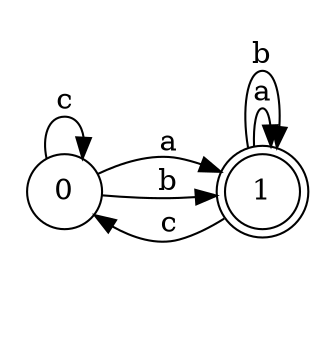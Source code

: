 digraph n2_5 {
__start0 [label="" shape="none"];

rankdir=LR;
size="8,5";

s0 [style="filled", color="black", fillcolor="white" shape="circle", label="0"];
s1 [style="rounded,filled", color="black", fillcolor="white" shape="doublecircle", label="1"];
s0 -> s1 [label="a"];
s0 -> s1 [label="b"];
s0 -> s0 [label="c"];
s1 -> s1 [label="a"];
s1 -> s1 [label="b"];
s1 -> s0 [label="c"];

}